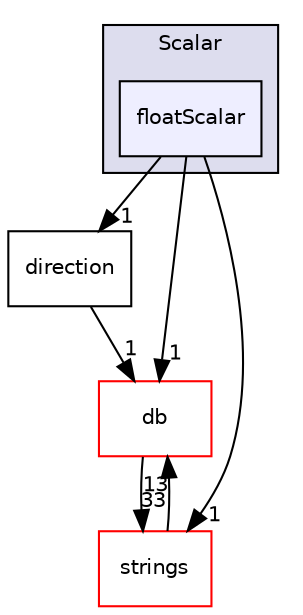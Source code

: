 digraph "src/OpenFOAM/primitives/Scalar/floatScalar" {
  bgcolor=transparent;
  compound=true
  node [ fontsize="10", fontname="Helvetica"];
  edge [ labelfontsize="10", labelfontname="Helvetica"];
  subgraph clusterdir_b4f4914e791ff496381862f16be45bae {
    graph [ bgcolor="#ddddee", pencolor="black", label="Scalar" fontname="Helvetica", fontsize="10", URL="dir_b4f4914e791ff496381862f16be45bae.html"]
  dir_388ebc957afd3195739a0ce6ea56f687 [shape=box, label="floatScalar", style="filled", fillcolor="#eeeeff", pencolor="black", URL="dir_388ebc957afd3195739a0ce6ea56f687.html"];
  }
  dir_19dbf0591cffda9f7a5a990739e1850d [shape=box label="direction" URL="dir_19dbf0591cffda9f7a5a990739e1850d.html"];
  dir_ce1ee507886310df0e74ee2e624fbc88 [shape=box label="strings" color="red" URL="dir_ce1ee507886310df0e74ee2e624fbc88.html"];
  dir_63c634f7a7cfd679ac26c67fb30fc32f [shape=box label="db" color="red" URL="dir_63c634f7a7cfd679ac26c67fb30fc32f.html"];
  dir_19dbf0591cffda9f7a5a990739e1850d->dir_63c634f7a7cfd679ac26c67fb30fc32f [headlabel="1", labeldistance=1.5 headhref="dir_002339_001954.html"];
  dir_ce1ee507886310df0e74ee2e624fbc88->dir_63c634f7a7cfd679ac26c67fb30fc32f [headlabel="13", labeldistance=1.5 headhref="dir_002403_001954.html"];
  dir_388ebc957afd3195739a0ce6ea56f687->dir_19dbf0591cffda9f7a5a990739e1850d [headlabel="1", labeldistance=1.5 headhref="dir_002385_002339.html"];
  dir_388ebc957afd3195739a0ce6ea56f687->dir_ce1ee507886310df0e74ee2e624fbc88 [headlabel="1", labeldistance=1.5 headhref="dir_002385_002403.html"];
  dir_388ebc957afd3195739a0ce6ea56f687->dir_63c634f7a7cfd679ac26c67fb30fc32f [headlabel="1", labeldistance=1.5 headhref="dir_002385_001954.html"];
  dir_63c634f7a7cfd679ac26c67fb30fc32f->dir_ce1ee507886310df0e74ee2e624fbc88 [headlabel="33", labeldistance=1.5 headhref="dir_001954_002403.html"];
}
